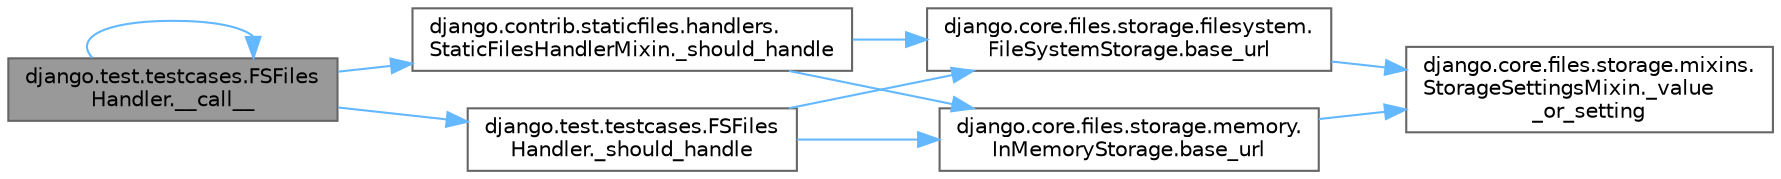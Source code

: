 digraph "django.test.testcases.FSFilesHandler.__call__"
{
 // LATEX_PDF_SIZE
  bgcolor="transparent";
  edge [fontname=Helvetica,fontsize=10,labelfontname=Helvetica,labelfontsize=10];
  node [fontname=Helvetica,fontsize=10,shape=box,height=0.2,width=0.4];
  rankdir="LR";
  Node1 [id="Node000001",label="django.test.testcases.FSFiles\lHandler.__call__",height=0.2,width=0.4,color="gray40", fillcolor="grey60", style="filled", fontcolor="black",tooltip=" "];
  Node1 -> Node1 [id="edge1_Node000001_Node000001",color="steelblue1",style="solid",tooltip=" "];
  Node1 -> Node2 [id="edge2_Node000001_Node000002",color="steelblue1",style="solid",tooltip=" "];
  Node2 [id="Node000002",label="django.contrib.staticfiles.handlers.\lStaticFilesHandlerMixin._should_handle",height=0.2,width=0.4,color="grey40", fillcolor="white", style="filled",URL="$classdjango_1_1contrib_1_1staticfiles_1_1handlers_1_1_static_files_handler_mixin.html#a928f220633234323f990e519f53f6f3c",tooltip=" "];
  Node2 -> Node3 [id="edge3_Node000002_Node000003",color="steelblue1",style="solid",tooltip=" "];
  Node3 [id="Node000003",label="django.core.files.storage.filesystem.\lFileSystemStorage.base_url",height=0.2,width=0.4,color="grey40", fillcolor="white", style="filled",URL="$classdjango_1_1core_1_1files_1_1storage_1_1filesystem_1_1_file_system_storage.html#abfebd8ecb8a8b7bb71fabb308172b71d",tooltip=" "];
  Node3 -> Node4 [id="edge4_Node000003_Node000004",color="steelblue1",style="solid",tooltip=" "];
  Node4 [id="Node000004",label="django.core.files.storage.mixins.\lStorageSettingsMixin._value\l_or_setting",height=0.2,width=0.4,color="grey40", fillcolor="white", style="filled",URL="$classdjango_1_1core_1_1files_1_1storage_1_1mixins_1_1_storage_settings_mixin.html#ae7828b7a6aa070fd86fad974406310fc",tooltip=" "];
  Node2 -> Node5 [id="edge5_Node000002_Node000005",color="steelblue1",style="solid",tooltip=" "];
  Node5 [id="Node000005",label="django.core.files.storage.memory.\lInMemoryStorage.base_url",height=0.2,width=0.4,color="grey40", fillcolor="white", style="filled",URL="$classdjango_1_1core_1_1files_1_1storage_1_1memory_1_1_in_memory_storage.html#abe19b8e26aba6c42befadd718d35bf7d",tooltip=" "];
  Node5 -> Node4 [id="edge6_Node000005_Node000004",color="steelblue1",style="solid",tooltip=" "];
  Node1 -> Node6 [id="edge7_Node000001_Node000006",color="steelblue1",style="solid",tooltip=" "];
  Node6 [id="Node000006",label="django.test.testcases.FSFiles\lHandler._should_handle",height=0.2,width=0.4,color="grey40", fillcolor="white", style="filled",URL="$classdjango_1_1test_1_1testcases_1_1_f_s_files_handler.html#ac7ae4bff85dab0976224d975a2a91574",tooltip=" "];
  Node6 -> Node3 [id="edge8_Node000006_Node000003",color="steelblue1",style="solid",tooltip=" "];
  Node6 -> Node5 [id="edge9_Node000006_Node000005",color="steelblue1",style="solid",tooltip=" "];
}
